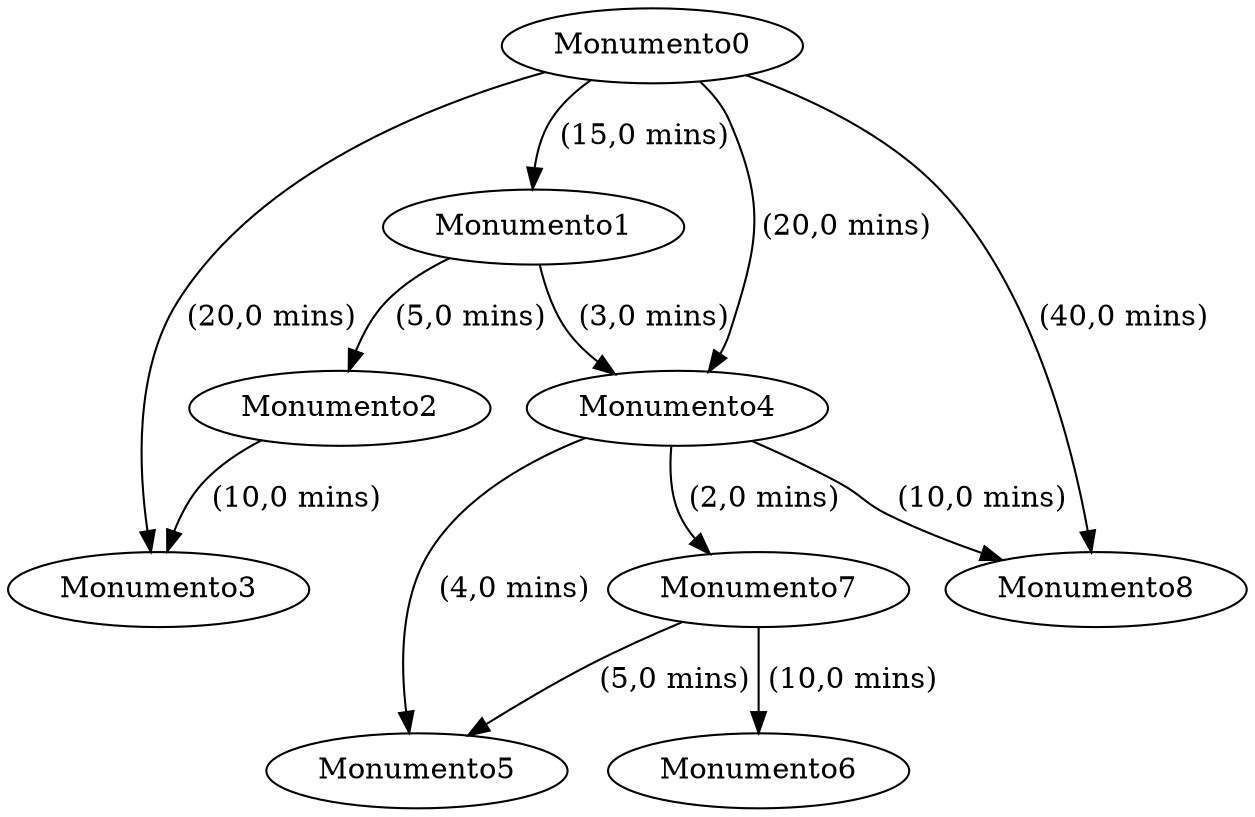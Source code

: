 digraph G {
  1 [ label="Monumento0" ];
  2 [ label="Monumento1" ];
  3 [ label="Monumento2" ];
  4 [ label="Monumento3" ];
  5 [ label="Monumento4" ];
  6 [ label="Monumento5" ];
  7 [ label="Monumento6" ];
  8 [ label="Monumento7" ];
  9 [ label="Monumento8" ];
  1 -> 2 [ label=" (15,0 mins)" ];
  2 -> 3 [ label=" (5,0 mins)" ];
  1 -> 4 [ label=" (20,0 mins)" ];
  3 -> 4 [ label=" (10,0 mins)" ];
  1 -> 5 [ label=" (20,0 mins)" ];
  5 -> 8 [ label=" (2,0 mins)" ];
  8 -> 7 [ label=" (10,0 mins)" ];
  8 -> 6 [ label=" (5,0 mins)" ];
  5 -> 6 [ label=" (4,0 mins)" ];
  2 -> 5 [ label=" (3,0 mins)" ];
  1 -> 9 [ label=" (40,0 mins)" ];
  5 -> 9 [ label=" (10,0 mins)" ];
}
